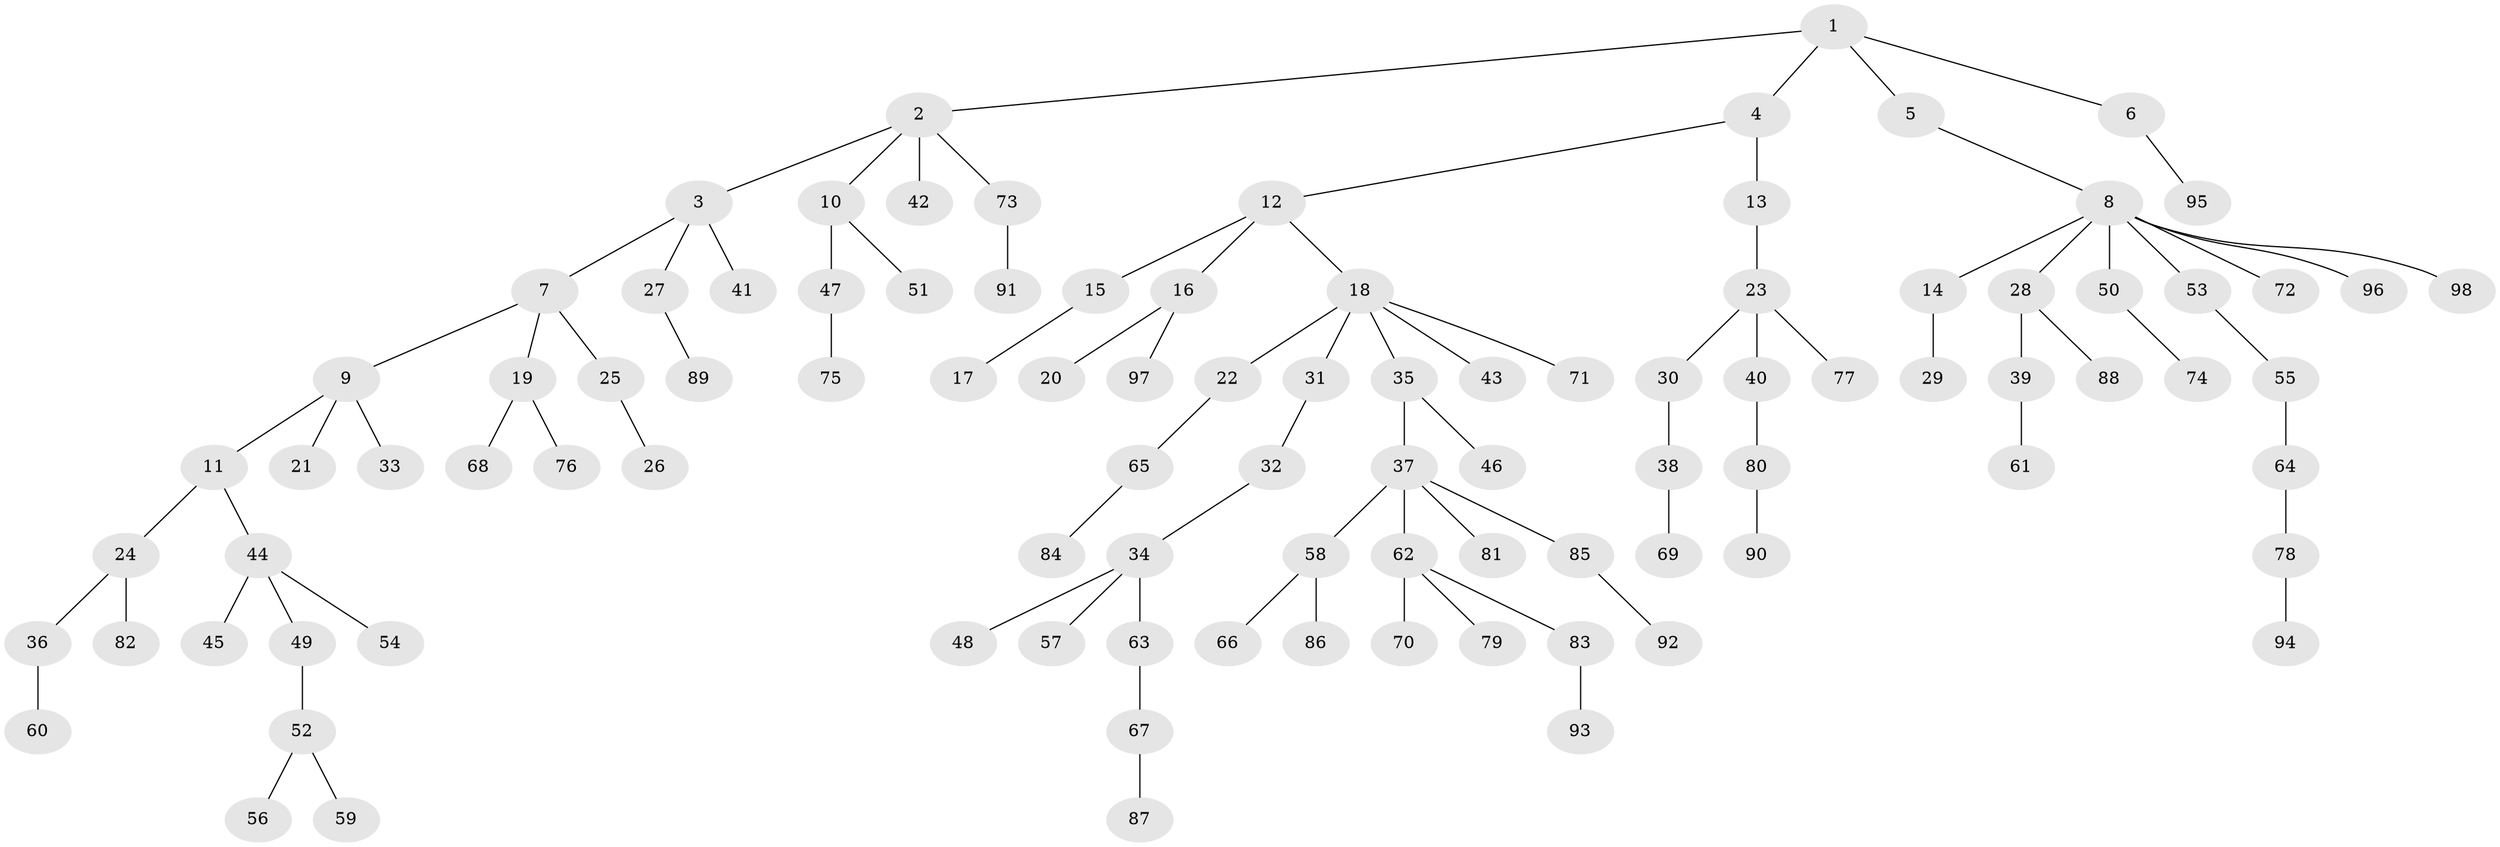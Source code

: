 // Generated by graph-tools (version 1.1) at 2025/11/02/27/25 16:11:26]
// undirected, 98 vertices, 97 edges
graph export_dot {
graph [start="1"]
  node [color=gray90,style=filled];
  1;
  2;
  3;
  4;
  5;
  6;
  7;
  8;
  9;
  10;
  11;
  12;
  13;
  14;
  15;
  16;
  17;
  18;
  19;
  20;
  21;
  22;
  23;
  24;
  25;
  26;
  27;
  28;
  29;
  30;
  31;
  32;
  33;
  34;
  35;
  36;
  37;
  38;
  39;
  40;
  41;
  42;
  43;
  44;
  45;
  46;
  47;
  48;
  49;
  50;
  51;
  52;
  53;
  54;
  55;
  56;
  57;
  58;
  59;
  60;
  61;
  62;
  63;
  64;
  65;
  66;
  67;
  68;
  69;
  70;
  71;
  72;
  73;
  74;
  75;
  76;
  77;
  78;
  79;
  80;
  81;
  82;
  83;
  84;
  85;
  86;
  87;
  88;
  89;
  90;
  91;
  92;
  93;
  94;
  95;
  96;
  97;
  98;
  1 -- 2;
  1 -- 4;
  1 -- 5;
  1 -- 6;
  2 -- 3;
  2 -- 10;
  2 -- 42;
  2 -- 73;
  3 -- 7;
  3 -- 27;
  3 -- 41;
  4 -- 12;
  4 -- 13;
  5 -- 8;
  6 -- 95;
  7 -- 9;
  7 -- 19;
  7 -- 25;
  8 -- 14;
  8 -- 28;
  8 -- 50;
  8 -- 53;
  8 -- 72;
  8 -- 96;
  8 -- 98;
  9 -- 11;
  9 -- 21;
  9 -- 33;
  10 -- 47;
  10 -- 51;
  11 -- 24;
  11 -- 44;
  12 -- 15;
  12 -- 16;
  12 -- 18;
  13 -- 23;
  14 -- 29;
  15 -- 17;
  16 -- 20;
  16 -- 97;
  18 -- 22;
  18 -- 31;
  18 -- 35;
  18 -- 43;
  18 -- 71;
  19 -- 68;
  19 -- 76;
  22 -- 65;
  23 -- 30;
  23 -- 40;
  23 -- 77;
  24 -- 36;
  24 -- 82;
  25 -- 26;
  27 -- 89;
  28 -- 39;
  28 -- 88;
  30 -- 38;
  31 -- 32;
  32 -- 34;
  34 -- 48;
  34 -- 57;
  34 -- 63;
  35 -- 37;
  35 -- 46;
  36 -- 60;
  37 -- 58;
  37 -- 62;
  37 -- 81;
  37 -- 85;
  38 -- 69;
  39 -- 61;
  40 -- 80;
  44 -- 45;
  44 -- 49;
  44 -- 54;
  47 -- 75;
  49 -- 52;
  50 -- 74;
  52 -- 56;
  52 -- 59;
  53 -- 55;
  55 -- 64;
  58 -- 66;
  58 -- 86;
  62 -- 70;
  62 -- 79;
  62 -- 83;
  63 -- 67;
  64 -- 78;
  65 -- 84;
  67 -- 87;
  73 -- 91;
  78 -- 94;
  80 -- 90;
  83 -- 93;
  85 -- 92;
}
